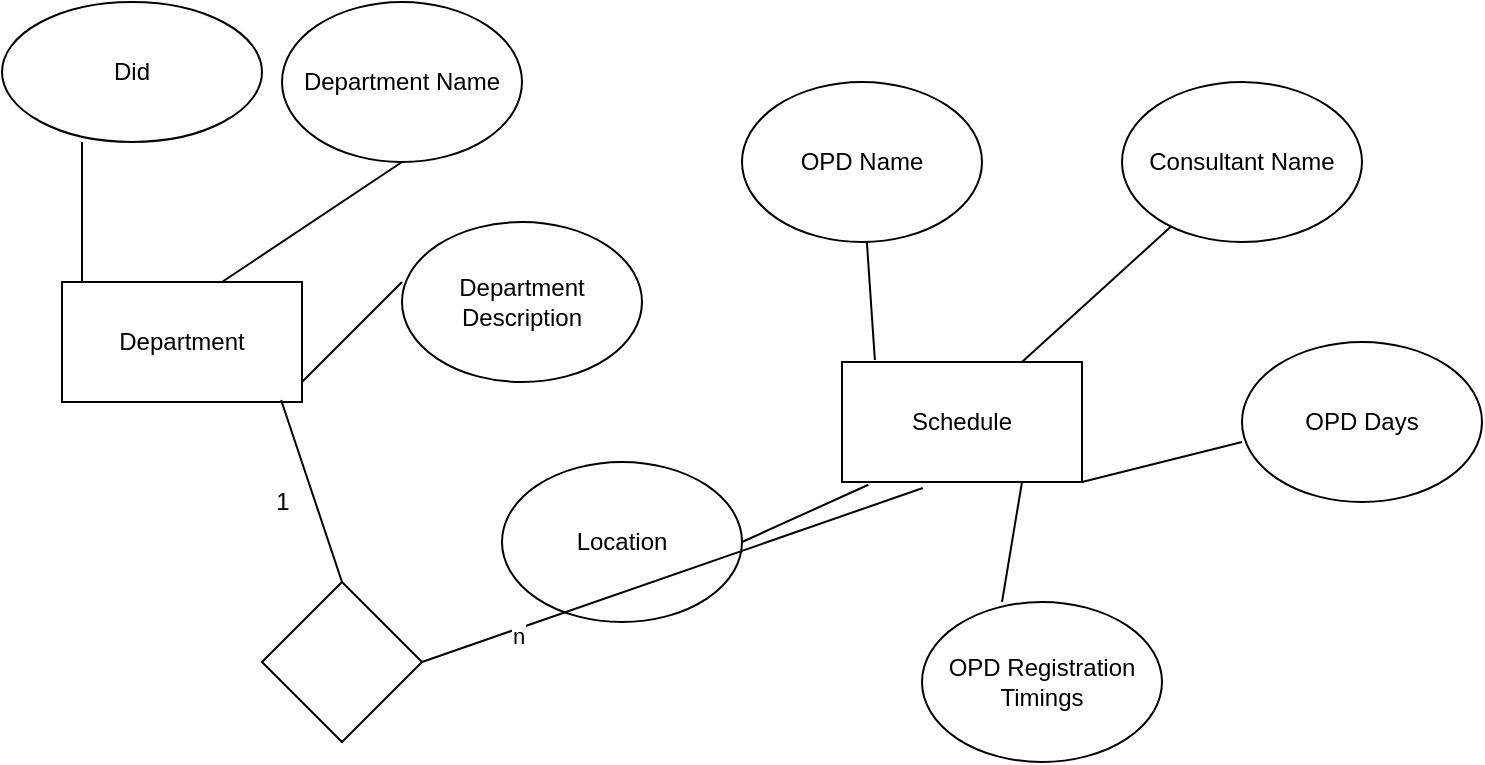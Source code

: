 <mxfile version="17.4.2" type="github">
  <diagram id="R2lEEEUBdFMjLlhIrx00" name="Page-1">
    <mxGraphModel dx="1292" dy="579" grid="1" gridSize="10" guides="1" tooltips="1" connect="1" arrows="1" fold="1" page="1" pageScale="1" pageWidth="850" pageHeight="1100" math="0" shadow="0" extFonts="Permanent Marker^https://fonts.googleapis.com/css?family=Permanent+Marker">
      <root>
        <mxCell id="0" />
        <mxCell id="1" parent="0" />
        <mxCell id="YZGhUjuL1jOaSlREm1Di-1" value="Department" style="rounded=0;whiteSpace=wrap;html=1;" vertex="1" parent="1">
          <mxGeometry x="60" y="220" width="120" height="60" as="geometry" />
        </mxCell>
        <mxCell id="YZGhUjuL1jOaSlREm1Di-2" value="" style="endArrow=none;html=1;rounded=0;" edge="1" parent="1">
          <mxGeometry width="50" height="50" relative="1" as="geometry">
            <mxPoint x="70" y="220" as="sourcePoint" />
            <mxPoint x="70" y="150" as="targetPoint" />
          </mxGeometry>
        </mxCell>
        <mxCell id="YZGhUjuL1jOaSlREm1Di-3" value="Did" style="ellipse;whiteSpace=wrap;html=1;" vertex="1" parent="1">
          <mxGeometry x="30" y="80" width="130" height="70" as="geometry" />
        </mxCell>
        <mxCell id="YZGhUjuL1jOaSlREm1Di-4" value="" style="endArrow=none;html=1;rounded=0;entryX=0.5;entryY=1;entryDx=0;entryDy=0;" edge="1" parent="1" target="YZGhUjuL1jOaSlREm1Di-5">
          <mxGeometry width="50" height="50" relative="1" as="geometry">
            <mxPoint x="140" y="220" as="sourcePoint" />
            <mxPoint x="190" y="170" as="targetPoint" />
          </mxGeometry>
        </mxCell>
        <mxCell id="YZGhUjuL1jOaSlREm1Di-5" value="Department Name" style="ellipse;whiteSpace=wrap;html=1;" vertex="1" parent="1">
          <mxGeometry x="170" y="80" width="120" height="80" as="geometry" />
        </mxCell>
        <mxCell id="YZGhUjuL1jOaSlREm1Di-6" value="" style="endArrow=none;html=1;rounded=0;" edge="1" parent="1">
          <mxGeometry width="50" height="50" relative="1" as="geometry">
            <mxPoint x="180" y="270" as="sourcePoint" />
            <mxPoint x="230" y="220" as="targetPoint" />
          </mxGeometry>
        </mxCell>
        <mxCell id="YZGhUjuL1jOaSlREm1Di-7" value="Department Description" style="ellipse;whiteSpace=wrap;html=1;" vertex="1" parent="1">
          <mxGeometry x="230" y="190" width="120" height="80" as="geometry" />
        </mxCell>
        <mxCell id="YZGhUjuL1jOaSlREm1Di-8" value="OPD Name" style="ellipse;whiteSpace=wrap;html=1;" vertex="1" parent="1">
          <mxGeometry x="400" y="120" width="120" height="80" as="geometry" />
        </mxCell>
        <mxCell id="YZGhUjuL1jOaSlREm1Di-9" value="Schedule" style="rounded=0;whiteSpace=wrap;html=1;" vertex="1" parent="1">
          <mxGeometry x="450" y="260" width="120" height="60" as="geometry" />
        </mxCell>
        <mxCell id="YZGhUjuL1jOaSlREm1Di-10" value="Consultant Name" style="ellipse;whiteSpace=wrap;html=1;" vertex="1" parent="1">
          <mxGeometry x="590" y="120" width="120" height="80" as="geometry" />
        </mxCell>
        <mxCell id="YZGhUjuL1jOaSlREm1Di-11" value="OPD Days" style="ellipse;whiteSpace=wrap;html=1;" vertex="1" parent="1">
          <mxGeometry x="650" y="250" width="120" height="80" as="geometry" />
        </mxCell>
        <mxCell id="YZGhUjuL1jOaSlREm1Di-12" value="Location" style="ellipse;whiteSpace=wrap;html=1;" vertex="1" parent="1">
          <mxGeometry x="280" y="310" width="120" height="80" as="geometry" />
        </mxCell>
        <mxCell id="YZGhUjuL1jOaSlREm1Di-13" value="" style="endArrow=none;html=1;rounded=0;exitX=1;exitY=0.5;exitDx=0;exitDy=0;entryX=0.11;entryY=1.023;entryDx=0;entryDy=0;entryPerimeter=0;" edge="1" parent="1" source="YZGhUjuL1jOaSlREm1Di-12" target="YZGhUjuL1jOaSlREm1Di-9">
          <mxGeometry width="50" height="50" relative="1" as="geometry">
            <mxPoint x="400" y="380" as="sourcePoint" />
            <mxPoint x="450" y="330" as="targetPoint" />
          </mxGeometry>
        </mxCell>
        <mxCell id="YZGhUjuL1jOaSlREm1Di-14" value="" style="endArrow=none;html=1;rounded=0;entryX=0.137;entryY=-0.017;entryDx=0;entryDy=0;entryPerimeter=0;" edge="1" parent="1" source="YZGhUjuL1jOaSlREm1Di-8" target="YZGhUjuL1jOaSlREm1Di-9">
          <mxGeometry width="50" height="50" relative="1" as="geometry">
            <mxPoint x="460" y="250" as="sourcePoint" />
            <mxPoint x="460" y="270.711" as="targetPoint" />
          </mxGeometry>
        </mxCell>
        <mxCell id="YZGhUjuL1jOaSlREm1Di-15" value="" style="endArrow=none;html=1;rounded=0;" edge="1" parent="1" target="YZGhUjuL1jOaSlREm1Di-10">
          <mxGeometry width="50" height="50" relative="1" as="geometry">
            <mxPoint x="540" y="260" as="sourcePoint" />
            <mxPoint x="590" y="210" as="targetPoint" />
          </mxGeometry>
        </mxCell>
        <mxCell id="YZGhUjuL1jOaSlREm1Di-16" value="" style="endArrow=none;html=1;rounded=0;" edge="1" parent="1">
          <mxGeometry width="50" height="50" relative="1" as="geometry">
            <mxPoint x="570" y="320" as="sourcePoint" />
            <mxPoint x="650" y="300" as="targetPoint" />
          </mxGeometry>
        </mxCell>
        <mxCell id="YZGhUjuL1jOaSlREm1Di-17" value="" style="endArrow=none;html=1;rounded=0;" edge="1" parent="1">
          <mxGeometry width="50" height="50" relative="1" as="geometry">
            <mxPoint x="530" y="380" as="sourcePoint" />
            <mxPoint x="540" y="320" as="targetPoint" />
          </mxGeometry>
        </mxCell>
        <mxCell id="YZGhUjuL1jOaSlREm1Di-18" value="OPD Registration Timings" style="ellipse;whiteSpace=wrap;html=1;" vertex="1" parent="1">
          <mxGeometry x="490" y="380" width="120" height="80" as="geometry" />
        </mxCell>
        <mxCell id="YZGhUjuL1jOaSlREm1Di-26" value="" style="rhombus;whiteSpace=wrap;html=1;" vertex="1" parent="1">
          <mxGeometry x="160" y="370" width="80" height="80" as="geometry" />
        </mxCell>
        <mxCell id="YZGhUjuL1jOaSlREm1Di-27" value="" style="endArrow=none;html=1;rounded=0;entryX=0.913;entryY=0.983;entryDx=0;entryDy=0;entryPerimeter=0;exitX=0.5;exitY=0;exitDx=0;exitDy=0;" edge="1" parent="1" source="YZGhUjuL1jOaSlREm1Di-26" target="YZGhUjuL1jOaSlREm1Di-1">
          <mxGeometry width="50" height="50" relative="1" as="geometry">
            <mxPoint x="200" y="360" as="sourcePoint" />
            <mxPoint x="210" y="280" as="targetPoint" />
          </mxGeometry>
        </mxCell>
        <mxCell id="YZGhUjuL1jOaSlREm1Di-28" value="" style="endArrow=none;html=1;rounded=0;exitX=1;exitY=0.5;exitDx=0;exitDy=0;entryX=0.337;entryY=1.05;entryDx=0;entryDy=0;entryPerimeter=0;" edge="1" parent="1" source="YZGhUjuL1jOaSlREm1Di-26" target="YZGhUjuL1jOaSlREm1Di-9">
          <mxGeometry width="50" height="50" relative="1" as="geometry">
            <mxPoint x="240" y="430" as="sourcePoint" />
            <mxPoint x="290" y="380" as="targetPoint" />
          </mxGeometry>
        </mxCell>
        <mxCell id="YZGhUjuL1jOaSlREm1Di-30" value="n" style="edgeLabel;html=1;align=center;verticalAlign=middle;resizable=0;points=[];" vertex="1" connectable="0" parent="YZGhUjuL1jOaSlREm1Di-28">
          <mxGeometry x="-0.625" y="-3" relative="1" as="geometry">
            <mxPoint as="offset" />
          </mxGeometry>
        </mxCell>
        <mxCell id="YZGhUjuL1jOaSlREm1Di-29" value="1" style="text;html=1;align=center;verticalAlign=middle;resizable=0;points=[];autosize=1;strokeColor=none;fillColor=none;" vertex="1" parent="1">
          <mxGeometry x="160" y="320" width="20" height="20" as="geometry" />
        </mxCell>
      </root>
    </mxGraphModel>
  </diagram>
</mxfile>
